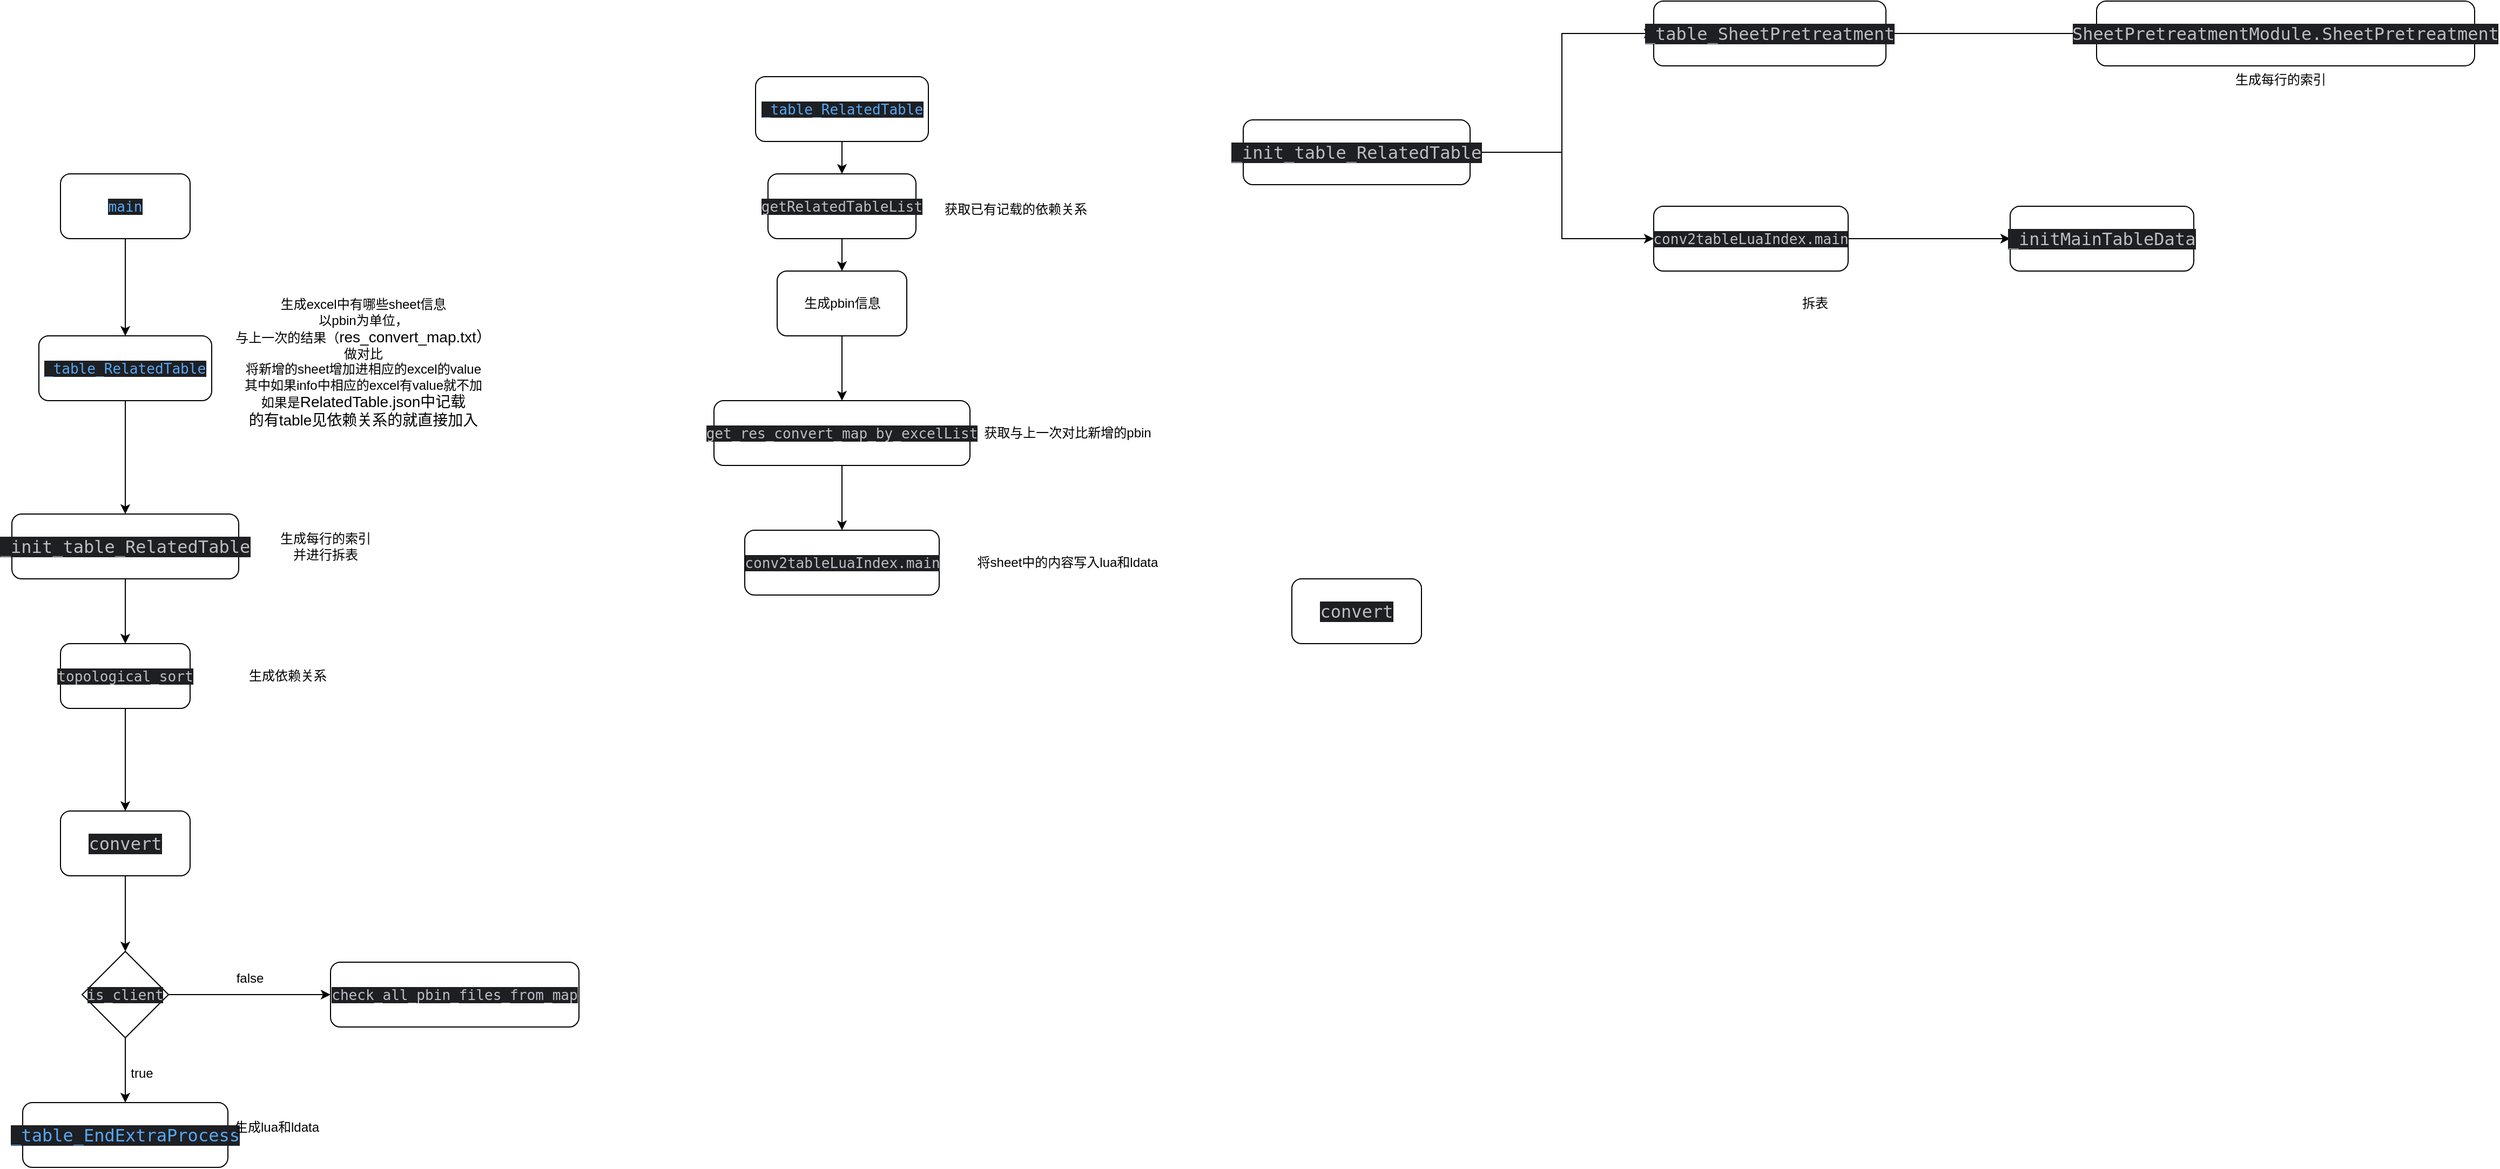 <mxfile version="26.0.2">
  <diagram name="导出txt文本" id="JnTPTSW8uvq64Gtc28mE">
    <mxGraphModel dx="1188" dy="651" grid="1" gridSize="10" guides="1" tooltips="1" connect="1" arrows="1" fold="1" page="1" pageScale="1" pageWidth="827" pageHeight="1169" math="0" shadow="0">
      <root>
        <mxCell id="0" />
        <mxCell id="1" parent="0" />
        <mxCell id="ml-K04kPEU6mxTsvXC_G-3" style="edgeStyle=orthogonalEdgeStyle;rounded=0;orthogonalLoop=1;jettySize=auto;html=1;entryX=0.5;entryY=0;entryDx=0;entryDy=0;" parent="1" source="ml-K04kPEU6mxTsvXC_G-1" target="ml-K04kPEU6mxTsvXC_G-2" edge="1">
          <mxGeometry relative="1" as="geometry" />
        </mxCell>
        <mxCell id="ml-K04kPEU6mxTsvXC_G-1" value="&lt;div style=&quot;background-color:#1e1f22;color:#bcbec4&quot;&gt;&lt;pre style=&quot;font-family:&#39;JetBrains Mono&#39;,monospace;font-size:9.8pt;&quot;&gt;&lt;span style=&quot;color:#56a8f5;&quot;&gt;main&lt;/span&gt;&lt;/pre&gt;&lt;/div&gt;" style="rounded=1;whiteSpace=wrap;html=1;" parent="1" vertex="1">
          <mxGeometry x="55" y="180" width="120" height="60" as="geometry" />
        </mxCell>
        <mxCell id="eJx14qyZ2uoMX4utbZYr-3" style="edgeStyle=orthogonalEdgeStyle;rounded=0;orthogonalLoop=1;jettySize=auto;html=1;" parent="1" source="ml-K04kPEU6mxTsvXC_G-2" target="eJx14qyZ2uoMX4utbZYr-2" edge="1">
          <mxGeometry relative="1" as="geometry" />
        </mxCell>
        <mxCell id="ml-K04kPEU6mxTsvXC_G-2" value="&lt;div style=&quot;background-color:#1e1f22;color:#bcbec4&quot;&gt;&lt;pre style=&quot;font-family:&#39;JetBrains Mono&#39;,monospace;font-size:9.8pt;&quot;&gt;&lt;span style=&quot;color:#56a8f5;&quot;&gt;_table_RelatedTable&lt;/span&gt;&lt;/pre&gt;&lt;/div&gt;" style="rounded=1;whiteSpace=wrap;html=1;" parent="1" vertex="1">
          <mxGeometry x="35" y="330" width="160" height="60" as="geometry" />
        </mxCell>
        <mxCell id="ml-K04kPEU6mxTsvXC_G-7" style="edgeStyle=orthogonalEdgeStyle;rounded=0;orthogonalLoop=1;jettySize=auto;html=1;entryX=0.5;entryY=0;entryDx=0;entryDy=0;" parent="1" source="ml-K04kPEU6mxTsvXC_G-5" target="f6NRc0c9WLY2QuTVg-Pm-2" edge="1">
          <mxGeometry relative="1" as="geometry" />
        </mxCell>
        <mxCell id="ml-K04kPEU6mxTsvXC_G-5" value="&lt;div style=&quot;background-color:#1e1f22;color:#bcbec4&quot;&gt;&lt;pre style=&quot;font-family:&#39;JetBrains Mono&#39;,monospace;font-size:9.8pt;&quot;&gt;&lt;span style=&quot;color:#56a8f5;&quot;&gt;_table_RelatedTable&lt;/span&gt;&lt;/pre&gt;&lt;/div&gt;" style="rounded=1;whiteSpace=wrap;html=1;" parent="1" vertex="1">
          <mxGeometry x="698.5" y="90" width="160" height="60" as="geometry" />
        </mxCell>
        <mxCell id="ml-K04kPEU6mxTsvXC_G-9" style="edgeStyle=orthogonalEdgeStyle;rounded=0;orthogonalLoop=1;jettySize=auto;html=1;" parent="1" source="ml-K04kPEU6mxTsvXC_G-6" target="ml-K04kPEU6mxTsvXC_G-8" edge="1">
          <mxGeometry relative="1" as="geometry" />
        </mxCell>
        <mxCell id="ml-K04kPEU6mxTsvXC_G-6" value="生成pbin信息" style="rounded=1;whiteSpace=wrap;html=1;" parent="1" vertex="1">
          <mxGeometry x="718.5" y="270" width="120" height="60" as="geometry" />
        </mxCell>
        <mxCell id="f6NRc0c9WLY2QuTVg-Pm-7" style="edgeStyle=orthogonalEdgeStyle;rounded=0;orthogonalLoop=1;jettySize=auto;html=1;" parent="1" source="ml-K04kPEU6mxTsvXC_G-8" target="f6NRc0c9WLY2QuTVg-Pm-6" edge="1">
          <mxGeometry relative="1" as="geometry" />
        </mxCell>
        <mxCell id="ml-K04kPEU6mxTsvXC_G-8" value="&lt;div style=&quot;background-color:#1e1f22;color:#bcbec4&quot;&gt;&lt;pre style=&quot;font-family:&#39;JetBrains Mono&#39;,monospace;font-size:9.8pt;&quot;&gt;get_res_convert_map_by_excelList&lt;/pre&gt;&lt;/div&gt;" style="rounded=1;whiteSpace=wrap;html=1;" parent="1" vertex="1">
          <mxGeometry x="660" y="390" width="237" height="60" as="geometry" />
        </mxCell>
        <mxCell id="ml-K04kPEU6mxTsvXC_G-10" value="获取与上一次对比新增的pbin" style="text;html=1;align=center;verticalAlign=middle;resizable=0;points=[];autosize=1;strokeColor=none;fillColor=none;" parent="1" vertex="1">
          <mxGeometry x="897" y="405" width="180" height="30" as="geometry" />
        </mxCell>
        <mxCell id="f6NRc0c9WLY2QuTVg-Pm-3" style="edgeStyle=orthogonalEdgeStyle;rounded=0;orthogonalLoop=1;jettySize=auto;html=1;" parent="1" source="f6NRc0c9WLY2QuTVg-Pm-2" target="ml-K04kPEU6mxTsvXC_G-6" edge="1">
          <mxGeometry relative="1" as="geometry" />
        </mxCell>
        <mxCell id="f6NRc0c9WLY2QuTVg-Pm-2" value="&lt;div style=&quot;background-color:#1e1f22;color:#bcbec4&quot;&gt;&lt;pre style=&quot;font-family:&#39;JetBrains Mono&#39;,monospace;font-size:9.8pt;&quot;&gt;getRelatedTableList&lt;/pre&gt;&lt;/div&gt;" style="rounded=1;whiteSpace=wrap;html=1;" parent="1" vertex="1">
          <mxGeometry x="710" y="180" width="137" height="60" as="geometry" />
        </mxCell>
        <mxCell id="f6NRc0c9WLY2QuTVg-Pm-4" value="获取已有记载的依赖关系" style="text;html=1;align=center;verticalAlign=middle;resizable=0;points=[];autosize=1;strokeColor=none;fillColor=none;" parent="1" vertex="1">
          <mxGeometry x="858.5" y="198" width="160" height="30" as="geometry" />
        </mxCell>
        <mxCell id="f6NRc0c9WLY2QuTVg-Pm-5" value="生成excel中有哪些sheet信息&lt;div&gt;以pbin为单位，&lt;/div&gt;&lt;div&gt;与上一次的结果（&lt;span style=&quot;font-size: 14px; text-align: left; white-space: pre-wrap; background-color: transparent; color: light-dark(rgb(0, 0, 0), rgb(255, 255, 255));&quot;&gt;res_convert_map.txt）&lt;/span&gt;&lt;span style=&quot;background-color: transparent; color: light-dark(rgb(0, 0, 0), rgb(255, 255, 255));&quot;&gt;做对比&lt;/span&gt;&lt;/div&gt;&lt;div&gt;&lt;span style=&quot;background-color: transparent; color: light-dark(rgb(0, 0, 0), rgb(255, 255, 255));&quot;&gt;将新增的sheet增加进相应的excel的value&lt;/span&gt;&lt;/div&gt;&lt;div&gt;&lt;span style=&quot;background-color: transparent; color: light-dark(rgb(0, 0, 0), rgb(255, 255, 255));&quot;&gt;其中如果info中相应的excel有value就不加&lt;/span&gt;&lt;/div&gt;&lt;div&gt;&lt;span style=&quot;background-color: transparent; color: light-dark(rgb(0, 0, 0), rgb(255, 255, 255));&quot;&gt;如果是&lt;/span&gt;&lt;span style=&quot;font-size: 14px; text-align: left; white-space: pre-wrap; background-color: transparent; color: light-dark(rgb(0, 0, 0), rgb(255, 255, 255));&quot;&gt;RelatedTable.json中记载&lt;/span&gt;&lt;/div&gt;&lt;div&gt;&lt;span style=&quot;font-size: 14px; text-align: left; white-space: pre-wrap; background-color: transparent; color: light-dark(rgb(0, 0, 0), rgb(255, 255, 255));&quot;&gt;的有table见依赖关系的就直接加入&lt;/span&gt;&lt;/div&gt;" style="text;html=1;align=center;verticalAlign=middle;resizable=0;points=[];autosize=1;strokeColor=none;fillColor=none;" parent="1" vertex="1">
          <mxGeometry x="185" y="295" width="300" height="120" as="geometry" />
        </mxCell>
        <mxCell id="f6NRc0c9WLY2QuTVg-Pm-6" value="&lt;div style=&quot;background-color:#1e1f22;color:#bcbec4&quot;&gt;&lt;pre style=&quot;font-family:&#39;JetBrains Mono&#39;,monospace;font-size:9.8pt;&quot;&gt;conv2tableLuaIndex.main&lt;/pre&gt;&lt;/div&gt;" style="rounded=1;whiteSpace=wrap;html=1;" parent="1" vertex="1">
          <mxGeometry x="688.5" y="510" width="180" height="60" as="geometry" />
        </mxCell>
        <mxCell id="f6NRc0c9WLY2QuTVg-Pm-8" value="将sheet中的内容写入lua和ldata" style="text;html=1;align=center;verticalAlign=middle;resizable=0;points=[];autosize=1;strokeColor=none;fillColor=none;" parent="1" vertex="1">
          <mxGeometry x="892" y="525" width="190" height="30" as="geometry" />
        </mxCell>
        <mxCell id="_njpeNoxGZ5RL7biQajy-2" style="edgeStyle=orthogonalEdgeStyle;rounded=0;orthogonalLoop=1;jettySize=auto;html=1;entryX=0.5;entryY=0;entryDx=0;entryDy=0;" edge="1" parent="1" source="eJx14qyZ2uoMX4utbZYr-2" target="_njpeNoxGZ5RL7biQajy-1">
          <mxGeometry relative="1" as="geometry" />
        </mxCell>
        <mxCell id="eJx14qyZ2uoMX4utbZYr-2" value="&lt;div style=&quot;background-color:#1e1f22;color:#bcbec4&quot;&gt;&lt;pre style=&quot;font-family:&#39;JetBrains Mono&#39;,monospace;font-size:12.0pt;&quot;&gt;_init_table_RelatedTable&lt;/pre&gt;&lt;/div&gt;" style="rounded=1;whiteSpace=wrap;html=1;" parent="1" vertex="1">
          <mxGeometry x="10" y="495" width="210" height="60" as="geometry" />
        </mxCell>
        <mxCell id="eJx14qyZ2uoMX4utbZYr-10" style="edgeStyle=orthogonalEdgeStyle;rounded=0;orthogonalLoop=1;jettySize=auto;html=1;entryX=0;entryY=0.5;entryDx=0;entryDy=0;" parent="1" source="eJx14qyZ2uoMX4utbZYr-5" target="eJx14qyZ2uoMX4utbZYr-6" edge="1">
          <mxGeometry relative="1" as="geometry" />
        </mxCell>
        <mxCell id="eJx14qyZ2uoMX4utbZYr-11" style="edgeStyle=orthogonalEdgeStyle;rounded=0;orthogonalLoop=1;jettySize=auto;html=1;entryX=0;entryY=0.5;entryDx=0;entryDy=0;" parent="1" source="eJx14qyZ2uoMX4utbZYr-5" target="eJx14qyZ2uoMX4utbZYr-8" edge="1">
          <mxGeometry relative="1" as="geometry" />
        </mxCell>
        <mxCell id="eJx14qyZ2uoMX4utbZYr-5" value="&lt;div style=&quot;background-color:#1e1f22;color:#bcbec4&quot;&gt;&lt;pre style=&quot;font-family:&#39;JetBrains Mono&#39;,monospace;font-size:12.0pt;&quot;&gt;_init_table_RelatedTable&lt;/pre&gt;&lt;/div&gt;" style="rounded=1;whiteSpace=wrap;html=1;" parent="1" vertex="1">
          <mxGeometry x="1150" y="130" width="210" height="60" as="geometry" />
        </mxCell>
        <mxCell id="eJx14qyZ2uoMX4utbZYr-13" style="edgeStyle=orthogonalEdgeStyle;rounded=0;orthogonalLoop=1;jettySize=auto;html=1;entryX=0;entryY=0.5;entryDx=0;entryDy=0;" parent="1" source="eJx14qyZ2uoMX4utbZYr-6" target="eJx14qyZ2uoMX4utbZYr-12" edge="1">
          <mxGeometry relative="1" as="geometry" />
        </mxCell>
        <mxCell id="eJx14qyZ2uoMX4utbZYr-6" value="&lt;div style=&quot;background-color:#1e1f22;color:#bcbec4&quot;&gt;&lt;pre style=&quot;font-family:&#39;JetBrains Mono&#39;,monospace;font-size:12.0pt;&quot;&gt;_table_SheetPretreatment&lt;/pre&gt;&lt;/div&gt;" style="rounded=1;whiteSpace=wrap;html=1;" parent="1" vertex="1">
          <mxGeometry x="1530" y="20" width="215" height="60" as="geometry" />
        </mxCell>
        <mxCell id="eJx14qyZ2uoMX4utbZYr-30" style="edgeStyle=orthogonalEdgeStyle;rounded=0;orthogonalLoop=1;jettySize=auto;html=1;entryX=0;entryY=0.5;entryDx=0;entryDy=0;" parent="1" source="eJx14qyZ2uoMX4utbZYr-8" target="eJx14qyZ2uoMX4utbZYr-29" edge="1">
          <mxGeometry relative="1" as="geometry" />
        </mxCell>
        <mxCell id="eJx14qyZ2uoMX4utbZYr-8" value="&lt;div style=&quot;background-color:#1e1f22;color:#bcbec4&quot;&gt;&lt;pre style=&quot;font-family:&#39;JetBrains Mono&#39;,monospace;font-size:9.8pt;&quot;&gt;conv2tableLuaIndex.main&lt;/pre&gt;&lt;/div&gt;" style="rounded=1;whiteSpace=wrap;html=1;" parent="1" vertex="1">
          <mxGeometry x="1530" y="210" width="180" height="60" as="geometry" />
        </mxCell>
        <mxCell id="eJx14qyZ2uoMX4utbZYr-12" value="&lt;div style=&quot;background-color:#1e1f22;color:#bcbec4&quot;&gt;&lt;pre style=&quot;font-family:&#39;JetBrains Mono&#39;,monospace;font-size:12.0pt;&quot;&gt;SheetPretreatmentModule.SheetPretreatment&lt;/pre&gt;&lt;/div&gt;" style="rounded=1;whiteSpace=wrap;html=1;" parent="1" vertex="1">
          <mxGeometry x="1940" y="20" width="350" height="60" as="geometry" />
        </mxCell>
        <mxCell id="eJx14qyZ2uoMX4utbZYr-17" value="生成每行的索引" style="text;html=1;align=center;verticalAlign=middle;resizable=0;points=[];autosize=1;strokeColor=none;fillColor=none;" parent="1" vertex="1">
          <mxGeometry x="2055" y="78" width="110" height="30" as="geometry" />
        </mxCell>
        <mxCell id="_njpeNoxGZ5RL7biQajy-7" style="edgeStyle=orthogonalEdgeStyle;rounded=0;orthogonalLoop=1;jettySize=auto;html=1;" edge="1" parent="1" source="eJx14qyZ2uoMX4utbZYr-18" target="_njpeNoxGZ5RL7biQajy-6">
          <mxGeometry relative="1" as="geometry" />
        </mxCell>
        <mxCell id="eJx14qyZ2uoMX4utbZYr-18" value="&lt;div style=&quot;background-color:#1e1f22;color:#bcbec4&quot;&gt;&lt;pre style=&quot;font-family:&#39;JetBrains Mono&#39;,monospace;font-size:12.0pt;&quot;&gt;convert&lt;/pre&gt;&lt;/div&gt;" style="rounded=1;whiteSpace=wrap;html=1;" parent="1" vertex="1">
          <mxGeometry x="55" y="770" width="120" height="60" as="geometry" />
        </mxCell>
        <mxCell id="eJx14qyZ2uoMX4utbZYr-22" value="生成每行的索引&lt;div&gt;并进行拆表&lt;/div&gt;" style="text;html=1;align=center;verticalAlign=middle;resizable=0;points=[];autosize=1;strokeColor=none;fillColor=none;" parent="1" vertex="1">
          <mxGeometry x="245" y="505" width="110" height="40" as="geometry" />
        </mxCell>
        <mxCell id="eJx14qyZ2uoMX4utbZYr-24" value="&lt;div style=&quot;background-color:#1e1f22;color:#bcbec4&quot;&gt;&lt;pre style=&quot;font-family:&#39;JetBrains Mono&#39;,monospace;font-size:12.0pt;&quot;&gt;&lt;span style=&quot;color:#56a8f5;&quot;&gt;_table_EndExtraProcess&lt;/span&gt;&lt;/pre&gt;&lt;/div&gt;" style="rounded=1;whiteSpace=wrap;html=1;" parent="1" vertex="1">
          <mxGeometry x="20" y="1040" width="190" height="60" as="geometry" />
        </mxCell>
        <mxCell id="eJx14qyZ2uoMX4utbZYr-26" value="生成lua和ldata" style="text;html=1;align=center;verticalAlign=middle;resizable=0;points=[];autosize=1;strokeColor=none;fillColor=none;" parent="1" vertex="1">
          <mxGeometry x="205" y="1048" width="100" height="30" as="geometry" />
        </mxCell>
        <mxCell id="eJx14qyZ2uoMX4utbZYr-27" value="&lt;div style=&quot;background-color:#1e1f22;color:#bcbec4&quot;&gt;&lt;pre style=&quot;font-family:&#39;JetBrains Mono&#39;,monospace;font-size:12.0pt;&quot;&gt;convert&lt;/pre&gt;&lt;/div&gt;" style="rounded=1;whiteSpace=wrap;html=1;" parent="1" vertex="1">
          <mxGeometry x="1195" y="555" width="120" height="60" as="geometry" />
        </mxCell>
        <mxCell id="eJx14qyZ2uoMX4utbZYr-28" value="拆表" style="text;html=1;align=center;verticalAlign=middle;resizable=0;points=[];autosize=1;strokeColor=none;fillColor=none;" parent="1" vertex="1">
          <mxGeometry x="1654" y="285" width="50" height="30" as="geometry" />
        </mxCell>
        <mxCell id="eJx14qyZ2uoMX4utbZYr-29" value="&lt;div style=&quot;background-color:#1e1f22;color:#bcbec4&quot;&gt;&lt;pre style=&quot;font-family:&#39;JetBrains Mono&#39;,monospace;font-size:12.0pt;&quot;&gt;_initMainTableData&lt;/pre&gt;&lt;/div&gt;" style="rounded=1;whiteSpace=wrap;html=1;" parent="1" vertex="1">
          <mxGeometry x="1860" y="210" width="170" height="60" as="geometry" />
        </mxCell>
        <mxCell id="_njpeNoxGZ5RL7biQajy-5" style="edgeStyle=orthogonalEdgeStyle;rounded=0;orthogonalLoop=1;jettySize=auto;html=1;entryX=0.5;entryY=0;entryDx=0;entryDy=0;" edge="1" parent="1" source="_njpeNoxGZ5RL7biQajy-1" target="eJx14qyZ2uoMX4utbZYr-18">
          <mxGeometry relative="1" as="geometry" />
        </mxCell>
        <mxCell id="_njpeNoxGZ5RL7biQajy-1" value="&lt;div style=&quot;background-color:#1e1f22;color:#bcbec4&quot;&gt;&lt;pre style=&quot;font-family:&#39;JetBrains Mono&#39;,monospace;font-size:9.8pt;&quot;&gt;topological_sort&lt;/pre&gt;&lt;/div&gt;" style="rounded=1;whiteSpace=wrap;html=1;" vertex="1" parent="1">
          <mxGeometry x="55" y="615" width="120" height="60" as="geometry" />
        </mxCell>
        <mxCell id="_njpeNoxGZ5RL7biQajy-3" value="生成依赖关系" style="text;html=1;align=center;verticalAlign=middle;resizable=0;points=[];autosize=1;strokeColor=none;fillColor=none;" vertex="1" parent="1">
          <mxGeometry x="215" y="630" width="100" height="30" as="geometry" />
        </mxCell>
        <mxCell id="_njpeNoxGZ5RL7biQajy-8" style="edgeStyle=orthogonalEdgeStyle;rounded=0;orthogonalLoop=1;jettySize=auto;html=1;" edge="1" parent="1" source="_njpeNoxGZ5RL7biQajy-6" target="eJx14qyZ2uoMX4utbZYr-24">
          <mxGeometry relative="1" as="geometry" />
        </mxCell>
        <mxCell id="_njpeNoxGZ5RL7biQajy-11" style="edgeStyle=orthogonalEdgeStyle;rounded=0;orthogonalLoop=1;jettySize=auto;html=1;" edge="1" parent="1" source="_njpeNoxGZ5RL7biQajy-6" target="_njpeNoxGZ5RL7biQajy-10">
          <mxGeometry relative="1" as="geometry" />
        </mxCell>
        <mxCell id="_njpeNoxGZ5RL7biQajy-6" value="&lt;div style=&quot;background-color:#1e1f22;color:#bcbec4&quot;&gt;&lt;pre style=&quot;font-family:&#39;JetBrains Mono&#39;,monospace;font-size:9.8pt;&quot;&gt;is_client&lt;/pre&gt;&lt;/div&gt;" style="rhombus;whiteSpace=wrap;html=1;" vertex="1" parent="1">
          <mxGeometry x="75" y="900" width="80" height="80" as="geometry" />
        </mxCell>
        <mxCell id="_njpeNoxGZ5RL7biQajy-9" value="true" style="text;html=1;align=center;verticalAlign=middle;resizable=0;points=[];autosize=1;strokeColor=none;fillColor=none;" vertex="1" parent="1">
          <mxGeometry x="110" y="998" width="40" height="30" as="geometry" />
        </mxCell>
        <mxCell id="_njpeNoxGZ5RL7biQajy-10" value="&lt;div style=&quot;background-color:#1e1f22;color:#bcbec4&quot;&gt;&lt;pre style=&quot;font-family:&#39;JetBrains Mono&#39;,monospace;font-size:9.8pt;&quot;&gt;check_all_pbin_files_from_map&lt;/pre&gt;&lt;/div&gt;" style="rounded=1;whiteSpace=wrap;html=1;" vertex="1" parent="1">
          <mxGeometry x="305" y="910" width="230" height="60" as="geometry" />
        </mxCell>
        <mxCell id="_njpeNoxGZ5RL7biQajy-12" value="false" style="text;html=1;align=center;verticalAlign=middle;resizable=0;points=[];autosize=1;strokeColor=none;fillColor=none;" vertex="1" parent="1">
          <mxGeometry x="205" y="910" width="50" height="30" as="geometry" />
        </mxCell>
      </root>
    </mxGraphModel>
  </diagram>
</mxfile>
